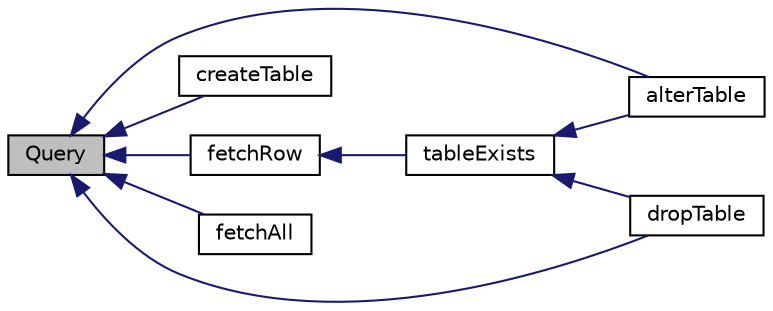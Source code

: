 digraph G
{
  edge [fontname="Helvetica",fontsize="10",labelfontname="Helvetica",labelfontsize="10"];
  node [fontname="Helvetica",fontsize="10",shape=record];
  rankdir=LR;
  Node1 [label="Query",height=0.2,width=0.4,color="black", fillcolor="grey75", style="filled" fontcolor="black"];
  Node1 -> Node2 [dir=back,color="midnightblue",fontsize="10",style="solid",fontname="Helvetica"];
  Node2 [label="alterTable",height=0.2,width=0.4,color="black", fillcolor="white", style="filled",URL="$class_my_s_q_li_database.html#aa8cf3e2be109e548bed6980622fffb41"];
  Node1 -> Node3 [dir=back,color="midnightblue",fontsize="10",style="solid",fontname="Helvetica"];
  Node3 [label="createTable",height=0.2,width=0.4,color="black", fillcolor="white", style="filled",URL="$class_my_s_q_li_database.html#a4b06dfe3bf7dd552f828a80fece817d8"];
  Node1 -> Node4 [dir=back,color="midnightblue",fontsize="10",style="solid",fontname="Helvetica"];
  Node4 [label="dropTable",height=0.2,width=0.4,color="black", fillcolor="white", style="filled",URL="$class_my_s_q_li_database.html#a3471d37afdd3d76f5379dfe7364db0b6"];
  Node1 -> Node5 [dir=back,color="midnightblue",fontsize="10",style="solid",fontname="Helvetica"];
  Node5 [label="fetchAll",height=0.2,width=0.4,color="black", fillcolor="white", style="filled",URL="$class_my_s_q_li_database.html#a1750ab2493620de034b80a77577f3e8b"];
  Node1 -> Node6 [dir=back,color="midnightblue",fontsize="10",style="solid",fontname="Helvetica"];
  Node6 [label="fetchRow",height=0.2,width=0.4,color="black", fillcolor="white", style="filled",URL="$class_my_s_q_li_database.html#acdee1c4e55c3792b3dbfeedfac35912f"];
  Node6 -> Node7 [dir=back,color="midnightblue",fontsize="10",style="solid",fontname="Helvetica"];
  Node7 [label="tableExists",height=0.2,width=0.4,color="black", fillcolor="white", style="filled",URL="$class_my_s_q_li_database.html#ae7cdaa744d52a1eb0103e377023ca528"];
  Node7 -> Node2 [dir=back,color="midnightblue",fontsize="10",style="solid",fontname="Helvetica"];
  Node7 -> Node4 [dir=back,color="midnightblue",fontsize="10",style="solid",fontname="Helvetica"];
}
